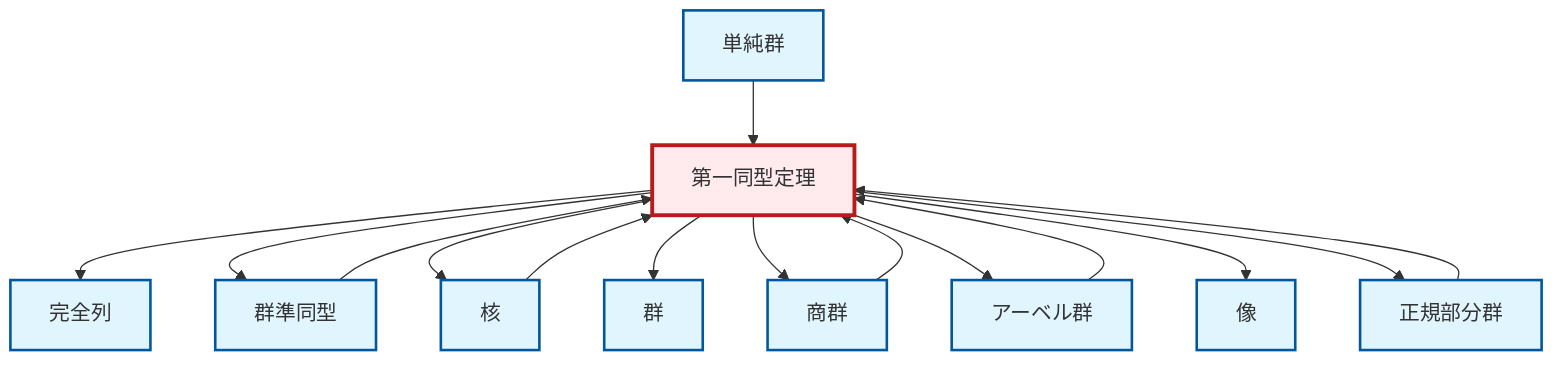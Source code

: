 graph TD
    classDef definition fill:#e1f5fe,stroke:#01579b,stroke-width:2px
    classDef theorem fill:#f3e5f5,stroke:#4a148c,stroke-width:2px
    classDef axiom fill:#fff3e0,stroke:#e65100,stroke-width:2px
    classDef example fill:#e8f5e9,stroke:#1b5e20,stroke-width:2px
    classDef current fill:#ffebee,stroke:#b71c1c,stroke-width:3px
    thm-first-isomorphism["第一同型定理"]:::theorem
    def-quotient-group["商群"]:::definition
    def-exact-sequence["完全列"]:::definition
    def-group["群"]:::definition
    def-normal-subgroup["正規部分群"]:::definition
    def-abelian-group["アーベル群"]:::definition
    def-kernel["核"]:::definition
    def-homomorphism["群準同型"]:::definition
    def-simple-group["単純群"]:::definition
    def-image["像"]:::definition
    def-abelian-group --> thm-first-isomorphism
    thm-first-isomorphism --> def-exact-sequence
    thm-first-isomorphism --> def-homomorphism
    thm-first-isomorphism --> def-kernel
    def-simple-group --> thm-first-isomorphism
    thm-first-isomorphism --> def-group
    thm-first-isomorphism --> def-quotient-group
    def-quotient-group --> thm-first-isomorphism
    def-homomorphism --> thm-first-isomorphism
    def-normal-subgroup --> thm-first-isomorphism
    thm-first-isomorphism --> def-abelian-group
    thm-first-isomorphism --> def-image
    def-kernel --> thm-first-isomorphism
    thm-first-isomorphism --> def-normal-subgroup
    class thm-first-isomorphism current